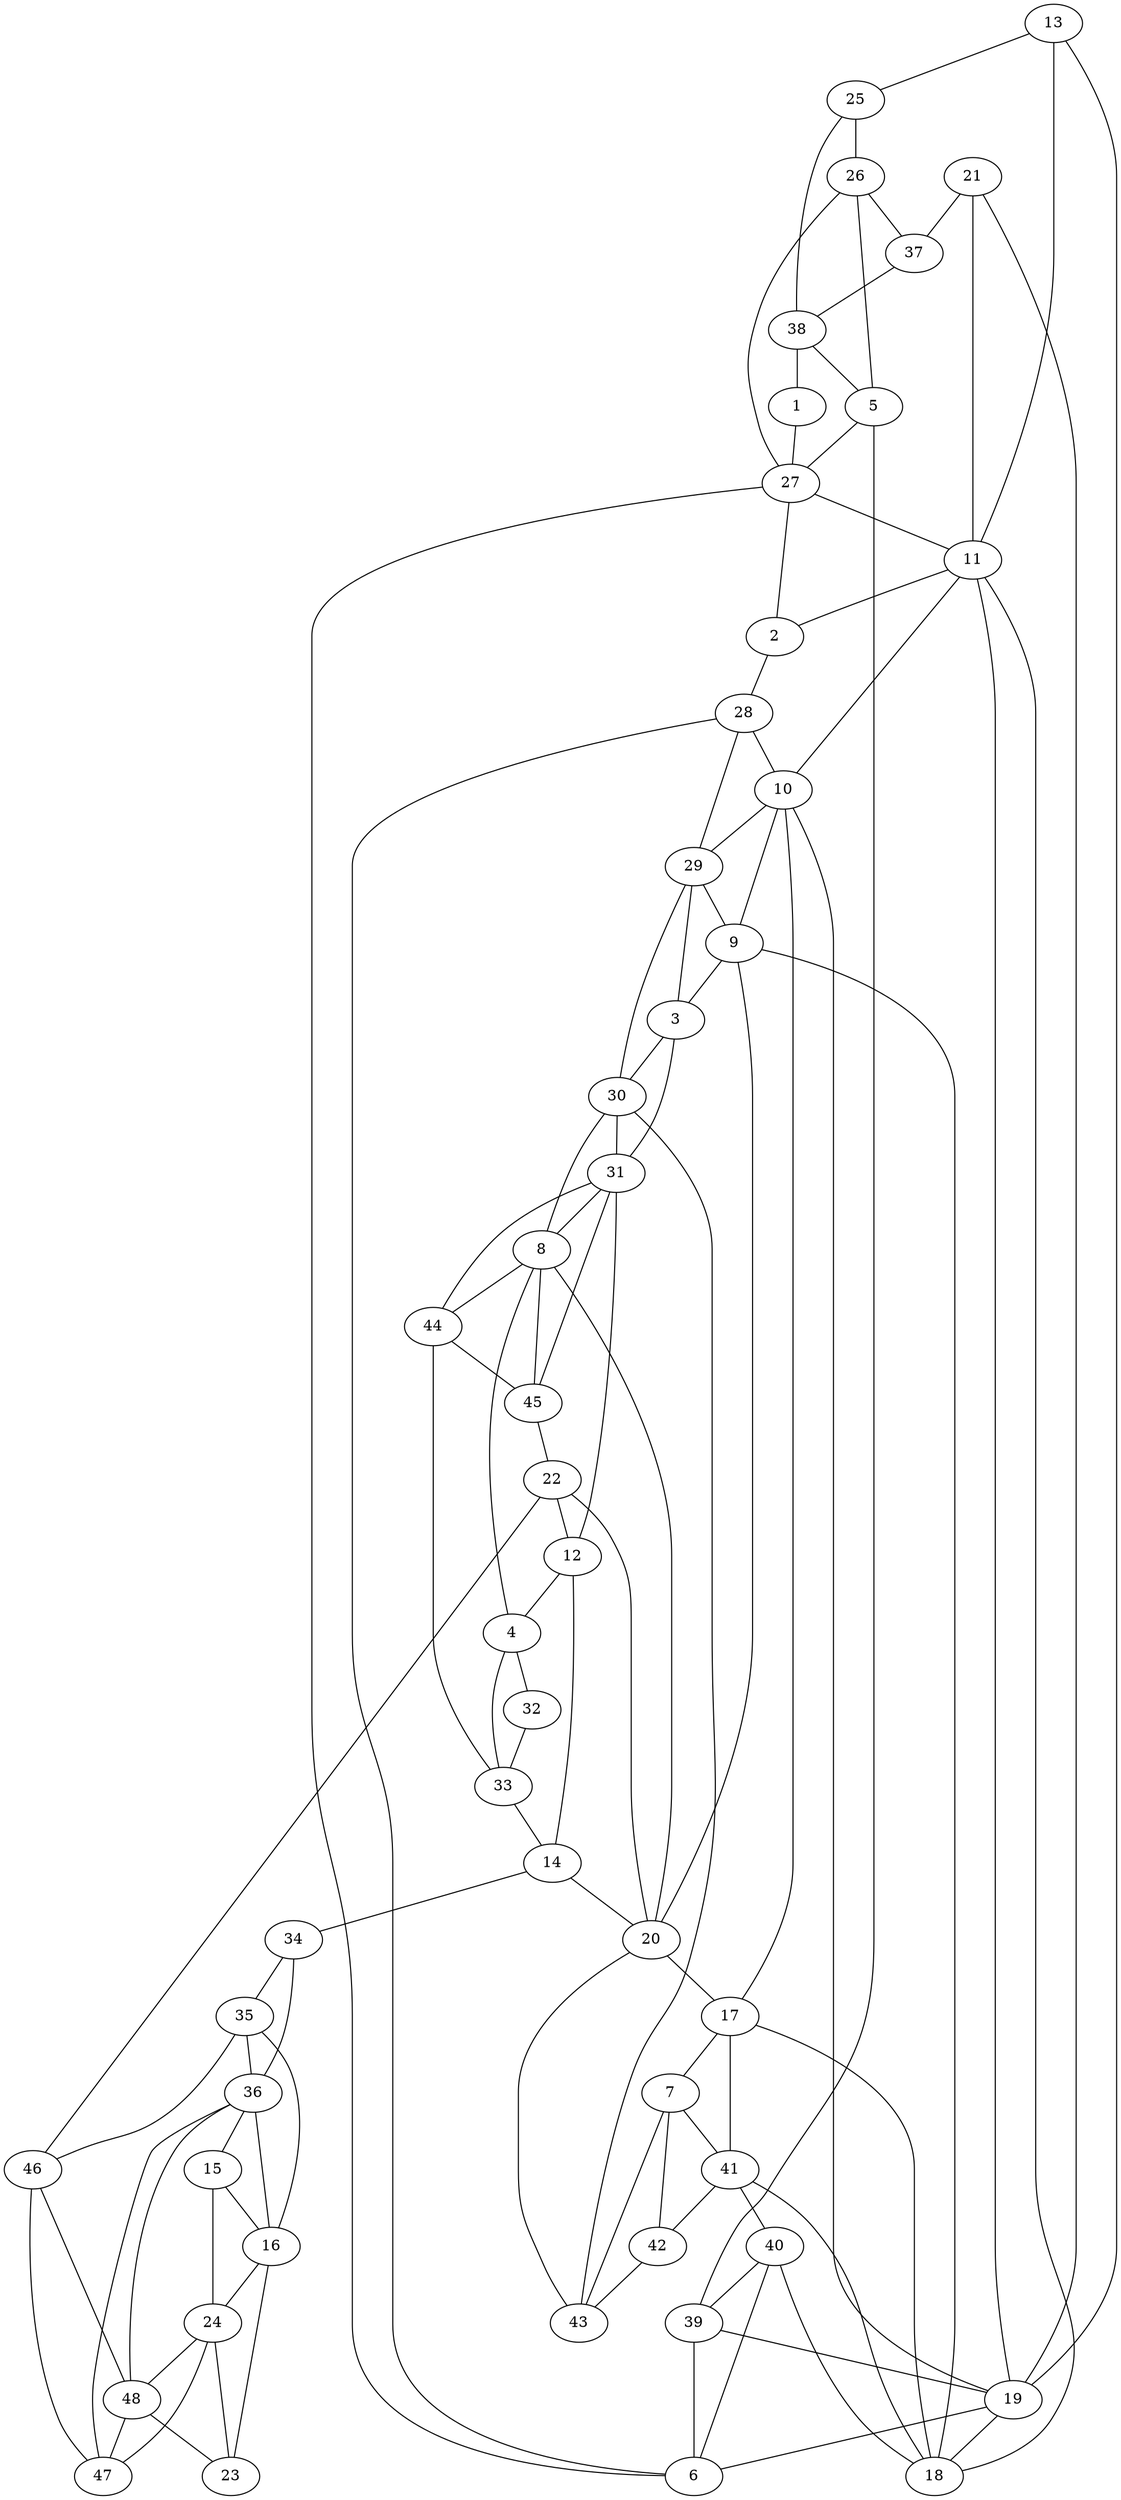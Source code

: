 graph pdb2drc {
	1	 [aaLength=12,
		sequence=LPADLAWFKRNT,
		type=0];
	27	 [aaLength=4,
		sequence=TLDK,
		type=2];
	1 -- 27	 [distance0="11.92268",
		frequency=1,
		type0=1];
	2	 [aaLength=8,
		sequence=GRHTWESI,
		type=0];
	2 -- 27	 [distance0="17.74876",
		frequency=1,
		type0=1];
	28	 [aaLength=4,
		sequence=LPGR,
		type=2];
	2 -- 28	 [distance0="18.58948",
		distance1="3.0",
		frequency=2,
		type0=2,
		type1=4];
	3	 [aaLength=10,
		sequence=SVDEAIAACG,
		type=0];
	30	 [aaLength=4,
		sequence=CGDV,
		type=2];
	3 -- 30	 [distance0="11.39511",
		distance1="0.0",
		frequency=2,
		type0=1,
		type1=5];
	31	 [aaLength=4,
		sequence=VPEI,
		type=2];
	3 -- 31	 [distance0="18.53148",
		frequency=1,
		type0=3];
	4	 [aaLength=9,
		sequence=GGRVYEQFL,
		type=0];
	8	 [aaLength=9,
		sequence=GGRVYEQFL,
		type=0];
	4 -- 8	 [distance0="17.24879",
		frequency=1,
		type0=3];
	32	 [aaLength=4,
		sequence=FLPK,
		type=2];
	4 -- 32	 [distance0="7.932563",
		distance1="0.0",
		frequency=2,
		type0=1,
		type1=5];
	33	 [aaLength=4,
		sequence=LPKA,
		type=2];
	4 -- 33	 [distance0="9.375222",
		frequency=1,
		type0=2];
	5	 [aaLength=12,
		sequence=LPADLAWFKRNT,
		type=0];
	5 -- 27	 [distance0="16.183",
		frequency=1,
		type0=3];
	39	 [aaLength=4,
		sequence=TLDK,
		type=2];
	5 -- 39	 [distance0="14.16194",
		distance1="0.0",
		frequency=2,
		type0=1,
		type1=5];
	6	 [aaLength=8,
		sequence=GRHTWESI,
		type=0];
	6 -- 27	 [distance0="9.005838",
		frequency=1,
		type0=1];
	6 -- 28	 [distance0="15.7201",
		frequency=1,
		type0=2];
	7	 [aaLength=10,
		sequence=SVDEAIAACG,
		type=0];
	41	 [aaLength=4,
		sequence=DDRV,
		type=2];
	7 -- 41	 [distance0="11.81564",
		frequency=1,
		type0=1];
	42	 [aaLength=4,
		sequence=CGDV,
		type=2];
	7 -- 42	 [distance0="12.33554",
		distance1="0.0",
		frequency=2,
		type0=2,
		type1=5];
	43	 [aaLength=4,
		sequence=VPEI,
		type=2];
	7 -- 43	 [distance0="18.49283",
		frequency=1,
		type0=3];
	44	 [aaLength=4,
		sequence=FLPK,
		type=2];
	8 -- 44	 [distance0="7.870141",
		distance1="0.0",
		frequency=2,
		type0=1,
		type1=5];
	9	 [aaLength=3,
		sequence=TWV,
		type=1];
	9 -- 3	 [distance0="1.0",
		frequency=1,
		type0=4];
	10	 [aaLength=6,
		sequence=KNIILS,
		type=1];
	9 -- 10	 [distance0="15.0",
		frequency=1,
		type0=2];
	29	 [aaLength=4,
		sequence=DDRV,
		type=2];
	10 -- 29	 [distance0="5.0",
		frequency=1,
		type0=4];
	11	 [aaLength=5,
		sequence=PVIMG,
		type=1];
	11 -- 2	 [distance0="0.0",
		frequency=1,
		type0=5];
	11 -- 10	 [distance0="19.0",
		frequency=1,
		type0=2];
	18	 [aaLength=6,
		sequence=KNIILS,
		type=1];
	11 -- 18	 [distance0="19.0",
		frequency=1,
		type0=3];
	19	 [aaLength=5,
		sequence=PVIMG,
		type=1];
	11 -- 19	 [distance0="0.0",
		frequency=1,
		type0=1];
	12	 [aaLength=5,
		sequence=IMVIG,
		type=1];
	12 -- 4	 [distance0="0.0",
		frequency=1,
		type0=5];
	14	 [aaLength=9,
		sequence=QKLYLTHID,
		type=1];
	12 -- 14	 [distance0="17.0",
		frequency=1,
		type0=2];
	13	 [aaLength=8,
		sequence=MISLIAAL,
		type=1];
	13 -- 11	 [distance0="38.0",
		frequency=1,
		type0=2];
	13 -- 19	 [distance0="38.0",
		frequency=1,
		type0=3];
	25	 [aaLength=4,
		sequence=AVDR,
		type=2];
	13 -- 25	 [distance0="0.0",
		frequency=1,
		type0=5];
	20	 [aaLength=7,
		sequence=PEIMVIG,
		type=1];
	14 -- 20	 [distance0="19.0",
		frequency=1,
		type0=3];
	34	 [aaLength=4,
		sequence=EPDD,
		type=2];
	14 -- 34	 [distance0="12.0",
		frequency=1,
		type0=4];
	15	 [aaLength=10,
		sequence=SYCFEILERR,
		type=1];
	16	 [aaLength=10,
		sequence=DWESVFSEFH,
		type=1];
	15 -- 16	 [distance0="18.0",
		frequency=1,
		type0=2];
	24	 [aaLength=10,
		sequence=DWESVFSEFH,
		type=1];
	16 -- 24	 [distance0="0.0",
		frequency=1,
		type0=1];
	36	 [aaLength=4,
		sequence=DAQN,
		type=2];
	16 -- 36	 [distance0="2.0",
		frequency=1,
		type0=4];
	17	 [aaLength=3,
		sequence=TWV,
		type=1];
	17 -- 10	 [distance0="15.0",
		frequency=1,
		type0=2];
	17 -- 7	 [distance0="1.0",
		frequency=1,
		type0=4];
	17 -- 18	 [distance0="15.0",
		frequency=1,
		type0=3];
	18 -- 9	 [distance0="15.0",
		frequency=1,
		type0=2];
	18 -- 41	 [distance0="5.0",
		frequency=1,
		type0=4];
	19 -- 10	 [distance0="19.0",
		frequency=1,
		type0=2];
	19 -- 6	 [distance0="0.0",
		frequency=1,
		type0=5];
	19 -- 18	 [distance0="19.0",
		frequency=1,
		type0=3];
	20 -- 8	 [distance0="0.0",
		frequency=1,
		type0=5];
	20 -- 9	 [distance0="16.0",
		frequency=1,
		type0=2];
	20 -- 17	 [distance0="16.0",
		frequency=1,
		type0=3];
	21	 [aaLength=8,
		sequence=MISLIAAL,
		type=1];
	21 -- 11	 [distance0="38.0",
		frequency=1,
		type0=2];
	21 -- 19	 [distance0="38.0",
		frequency=1,
		type0=3];
	37	 [aaLength=4,
		sequence=AVDR,
		type=2];
	21 -- 37	 [distance0="0.0",
		frequency=1,
		type0=5];
	22	 [aaLength=9,
		sequence=QKLYLTHID,
		type=1];
	22 -- 12	 [distance0="17.0",
		frequency=1,
		type0=2];
	22 -- 20	 [distance0="19.0",
		frequency=1,
		type0=3];
	46	 [aaLength=4,
		sequence=EPDD,
		type=2];
	22 -- 46	 [distance0="12.0",
		frequency=1,
		type0=4];
	23	 [aaLength=10,
		sequence=SYCFEILERR,
		type=1];
	23 -- 16	 [distance0="18.0",
		frequency=1,
		type0=2];
	23 -- 24	 [distance0="18.0",
		frequency=1,
		type0=3];
	24 -- 15	 [distance0="18.0",
		frequency=1,
		type0=2];
	48	 [aaLength=4,
		sequence=DAQN,
		type=2];
	24 -- 48	 [distance0="2.0",
		frequency=1,
		type0=4];
	26	 [aaLength=4,
		sequence=MENA,
		type=2];
	25 -- 26	 [distance0="19.18142",
		distance1="3.0",
		frequency=2,
		type0=3,
		type1=4];
	38	 [aaLength=4,
		sequence=MENA,
		type=2];
	25 -- 38	 [distance0="14.93583",
		frequency=1,
		type0=2];
	26 -- 5	 [distance0="18.81504",
		frequency=1,
		type0=2];
	26 -- 27	 [distance0="15.0",
		frequency=1,
		type0=4];
	26 -- 37	 [distance0="9.984466",
		frequency=1,
		type0=1];
	27 -- 11	 [distance0="0.0",
		frequency=1,
		type0=5];
	28 -- 10	 [distance0="0.0",
		frequency=1,
		type0=5];
	29 -- 3	 [distance0="16.12464",
		frequency=1,
		type0=1];
	29 -- 9	 [distance0="0.0",
		frequency=1,
		type0=5];
	29 -- 28	 [distance0="20.37383",
		frequency=1,
		type0=2];
	29 -- 30	 [distance0="21.15797",
		frequency=1,
		type0=3];
	30 -- 8	 [distance0="12.87764",
		frequency=1,
		type0=3];
	30 -- 31	 [distance0="9.83355",
		distance1="0.0",
		frequency=2,
		type0=1,
		type1=5];
	31 -- 12	 [distance0="0.0",
		frequency=1,
		type0=5];
	31 -- 8	 [distance0="8.902856",
		frequency=1,
		type0=1];
	31 -- 44	 [distance0="16.62554",
		frequency=1,
		type0=3];
	32 -- 33	 [distance0="2.066707",
		distance1="0.0",
		frequency=2,
		type0=1,
		type1=5];
	33 -- 14	 [distance0="0.0",
		frequency=1,
		type0=5];
	33 -- 44	 [distance0="20.72419",
		frequency=1,
		type0=3];
	35	 [aaLength=4,
		sequence=PDDW,
		type=2];
	34 -- 35	 [distance0="2.736839",
		distance1="0.0",
		frequency=2,
		type0=1,
		type1=5];
	34 -- 36	 [distance0="24.45106",
		frequency=1,
		type0=2];
	35 -- 16	 [distance0="0.0",
		frequency=1,
		type0=5];
	35 -- 36	 [distance0="25.36233",
		frequency=1,
		type0=2];
	35 -- 46	 [distance0="28.63272",
		frequency=1,
		type0=3];
	36 -- 15	 [distance0="2.0",
		frequency=1,
		type0=4];
	36 -- 48	 [distance0="22.24246",
		frequency=1,
		type0=1];
	37 -- 38	 [distance0="17.08921",
		distance1="3.0",
		frequency=2,
		type0=3,
		type1=4];
	38 -- 1	 [distance0="12.62424",
		frequency=1,
		type0=1];
	38 -- 5	 [distance0="4.0",
		frequency=1,
		type0=4];
	39 -- 6	 [distance0="18.99028",
		frequency=1,
		type0=3];
	39 -- 19	 [distance0="0.0",
		frequency=1,
		type0=5];
	40	 [aaLength=4,
		sequence=LPGR,
		type=2];
	40 -- 6	 [distance0="17.70002",
		frequency=1,
		type0=2];
	40 -- 18	 [distance0="0.0",
		frequency=1,
		type0=5];
	40 -- 39	 [distance0="20.04492",
		frequency=1,
		type0=3];
	41 -- 17	 [distance0="0.0",
		frequency=1,
		type0=5];
	41 -- 40	 [distance0="20.63774",
		frequency=1,
		type0=2];
	41 -- 42	 [distance0="21.06463",
		frequency=1,
		type0=3];
	42 -- 43	 [distance0="9.662523",
		distance1="0.0",
		frequency=2,
		type0=1,
		type1=5];
	43 -- 20	 [distance0="0.0",
		frequency=1,
		type0=5];
	43 -- 30	 [distance0="17.56389",
		frequency=1,
		type0=2];
	45	 [aaLength=4,
		sequence=LPKA,
		type=2];
	44 -- 45	 [distance0="1.398503",
		distance1="0.0",
		frequency=2,
		type0=1,
		type1=5];
	45 -- 8	 [distance0="9.003585",
		frequency=1,
		type0=2];
	45 -- 22	 [distance0="0.0",
		frequency=1,
		type0=5];
	45 -- 31	 [distance0="17.83878",
		frequency=1,
		type0=3];
	47	 [aaLength=4,
		sequence=PDDW,
		type=2];
	46 -- 47	 [distance0="2.059373",
		distance1="0.0",
		frequency=2,
		type0=1,
		type1=5];
	46 -- 48	 [distance0="15.00677",
		frequency=1,
		type0=2];
	47 -- 24	 [distance0="0.0",
		frequency=1,
		type0=5];
	47 -- 36	 [distance0="27.26639",
		frequency=1,
		type0=3];
	48 -- 23	 [distance0="2.0",
		frequency=1,
		type0=4];
	48 -- 47	 [distance0="14.07439",
		frequency=1,
		type0=1];
}
